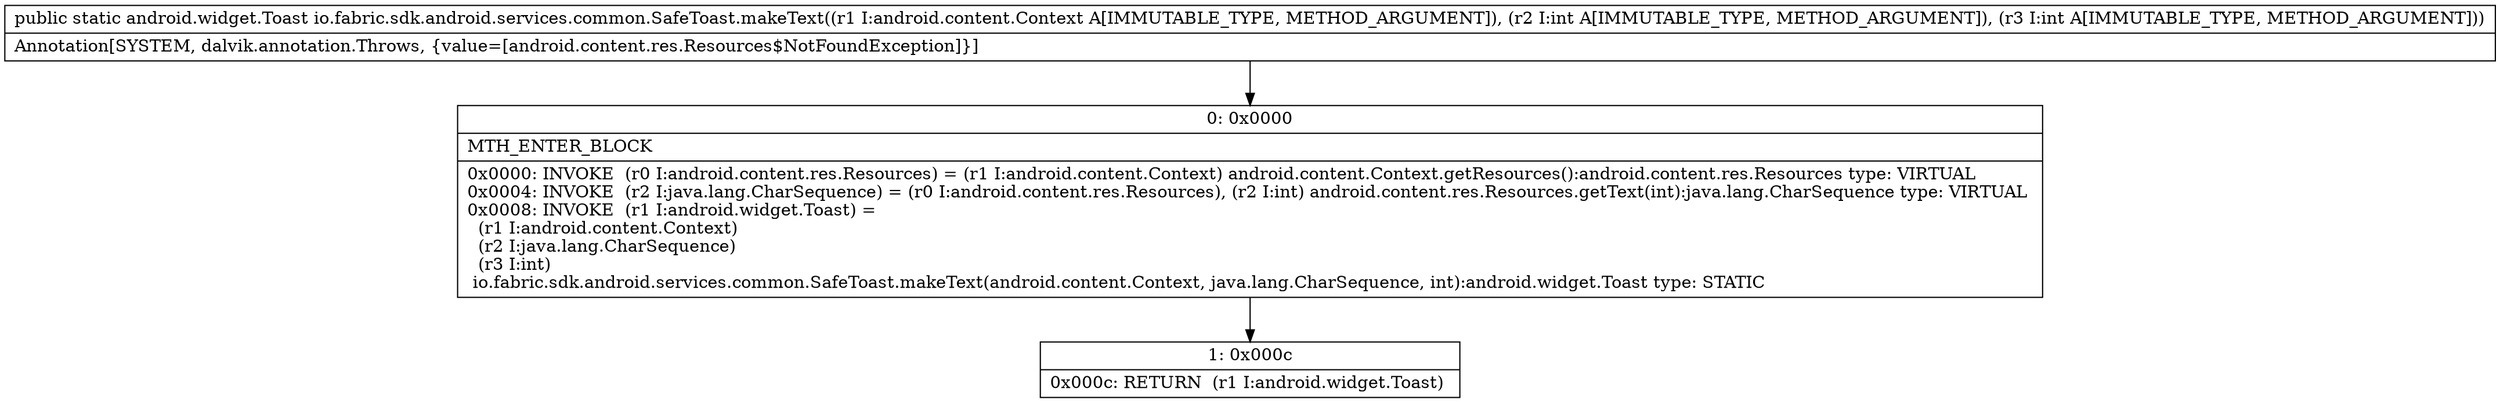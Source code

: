 digraph "CFG forio.fabric.sdk.android.services.common.SafeToast.makeText(Landroid\/content\/Context;II)Landroid\/widget\/Toast;" {
Node_0 [shape=record,label="{0\:\ 0x0000|MTH_ENTER_BLOCK\l|0x0000: INVOKE  (r0 I:android.content.res.Resources) = (r1 I:android.content.Context) android.content.Context.getResources():android.content.res.Resources type: VIRTUAL \l0x0004: INVOKE  (r2 I:java.lang.CharSequence) = (r0 I:android.content.res.Resources), (r2 I:int) android.content.res.Resources.getText(int):java.lang.CharSequence type: VIRTUAL \l0x0008: INVOKE  (r1 I:android.widget.Toast) = \l  (r1 I:android.content.Context)\l  (r2 I:java.lang.CharSequence)\l  (r3 I:int)\l io.fabric.sdk.android.services.common.SafeToast.makeText(android.content.Context, java.lang.CharSequence, int):android.widget.Toast type: STATIC \l}"];
Node_1 [shape=record,label="{1\:\ 0x000c|0x000c: RETURN  (r1 I:android.widget.Toast) \l}"];
MethodNode[shape=record,label="{public static android.widget.Toast io.fabric.sdk.android.services.common.SafeToast.makeText((r1 I:android.content.Context A[IMMUTABLE_TYPE, METHOD_ARGUMENT]), (r2 I:int A[IMMUTABLE_TYPE, METHOD_ARGUMENT]), (r3 I:int A[IMMUTABLE_TYPE, METHOD_ARGUMENT]))  | Annotation[SYSTEM, dalvik.annotation.Throws, \{value=[android.content.res.Resources$NotFoundException]\}]\l}"];
MethodNode -> Node_0;
Node_0 -> Node_1;
}

